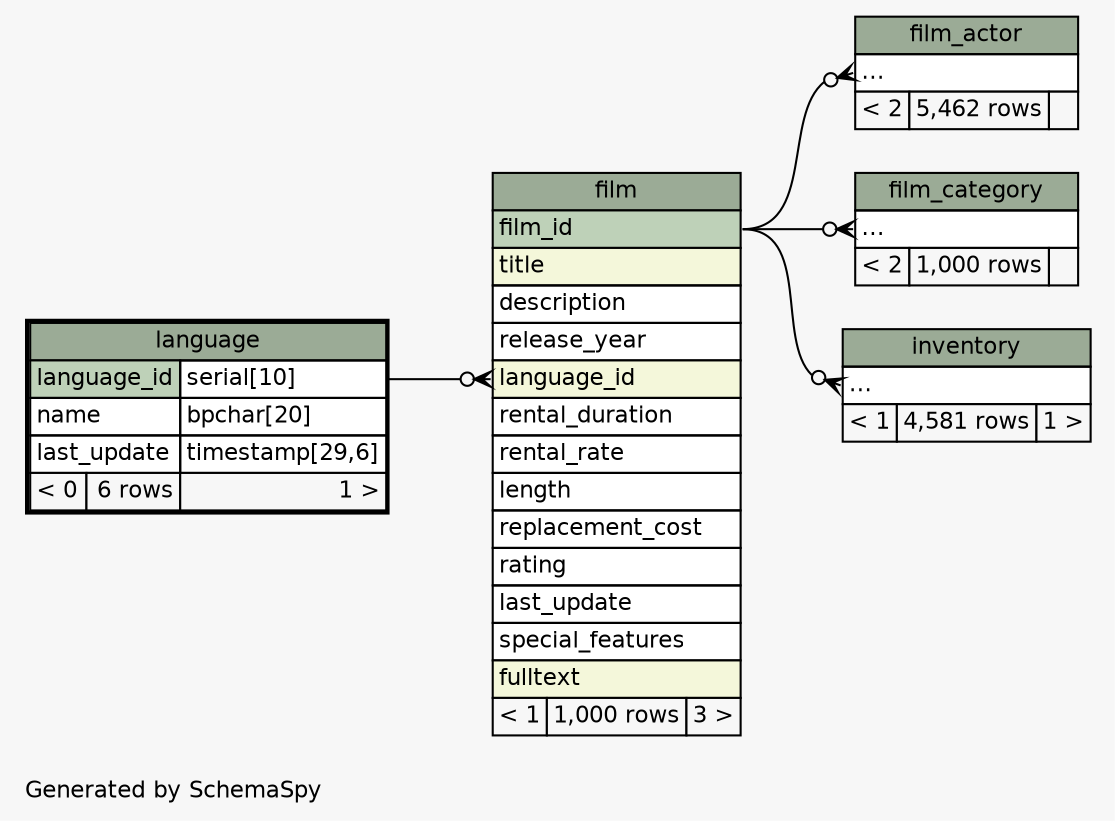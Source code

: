 // dot 2.40.1 on Linux 5.4.0-52-generic
// SchemaSpy rev 590
digraph "twoDegreesRelationshipsDiagram" {
  graph [
    rankdir="RL"
    bgcolor="#f7f7f7"
    label="\nGenerated by SchemaSpy"
    labeljust="l"
    nodesep="0.18"
    ranksep="0.46"
    fontname="Helvetica"
    fontsize="11"
  ];
  node [
    fontname="Helvetica"
    fontsize="11"
    shape="plaintext"
  ];
  edge [
    arrowsize="0.8"
  ];
  "film":"language_id":w -> "language":"language_id.type":e [arrowhead=none dir=back arrowtail=crowodot];
  "film_actor":"elipses":w -> "film":"film_id":e [arrowhead=none dir=back arrowtail=crowodot];
  "film_category":"elipses":w -> "film":"film_id":e [arrowhead=none dir=back arrowtail=crowodot];
  "inventory":"elipses":w -> "film":"film_id":e [arrowhead=none dir=back arrowtail=crowodot];
  "film" [
    label=<
    <TABLE BORDER="0" CELLBORDER="1" CELLSPACING="0" BGCOLOR="#ffffff">
      <TR><TD COLSPAN="3" BGCOLOR="#9bab96" ALIGN="CENTER">film</TD></TR>
      <TR><TD PORT="film_id" COLSPAN="3" BGCOLOR="#bed1b8" ALIGN="LEFT">film_id</TD></TR>
      <TR><TD PORT="title" COLSPAN="3" BGCOLOR="#f4f7da" ALIGN="LEFT">title</TD></TR>
      <TR><TD PORT="description" COLSPAN="3" ALIGN="LEFT">description</TD></TR>
      <TR><TD PORT="release_year" COLSPAN="3" ALIGN="LEFT">release_year</TD></TR>
      <TR><TD PORT="language_id" COLSPAN="3" BGCOLOR="#f4f7da" ALIGN="LEFT">language_id</TD></TR>
      <TR><TD PORT="rental_duration" COLSPAN="3" ALIGN="LEFT">rental_duration</TD></TR>
      <TR><TD PORT="rental_rate" COLSPAN="3" ALIGN="LEFT">rental_rate</TD></TR>
      <TR><TD PORT="length" COLSPAN="3" ALIGN="LEFT">length</TD></TR>
      <TR><TD PORT="replacement_cost" COLSPAN="3" ALIGN="LEFT">replacement_cost</TD></TR>
      <TR><TD PORT="rating" COLSPAN="3" ALIGN="LEFT">rating</TD></TR>
      <TR><TD PORT="last_update" COLSPAN="3" ALIGN="LEFT">last_update</TD></TR>
      <TR><TD PORT="special_features" COLSPAN="3" ALIGN="LEFT">special_features</TD></TR>
      <TR><TD PORT="fulltext" COLSPAN="3" BGCOLOR="#f4f7da" ALIGN="LEFT">fulltext</TD></TR>
      <TR><TD ALIGN="LEFT" BGCOLOR="#f7f7f7">&lt; 1</TD><TD ALIGN="RIGHT" BGCOLOR="#f7f7f7">1,000 rows</TD><TD ALIGN="RIGHT" BGCOLOR="#f7f7f7">3 &gt;</TD></TR>
    </TABLE>>
    URL="film.html"
    tooltip="film"
  ];
  "film_actor" [
    label=<
    <TABLE BORDER="0" CELLBORDER="1" CELLSPACING="0" BGCOLOR="#ffffff">
      <TR><TD COLSPAN="3" BGCOLOR="#9bab96" ALIGN="CENTER">film_actor</TD></TR>
      <TR><TD PORT="elipses" COLSPAN="3" ALIGN="LEFT">...</TD></TR>
      <TR><TD ALIGN="LEFT" BGCOLOR="#f7f7f7">&lt; 2</TD><TD ALIGN="RIGHT" BGCOLOR="#f7f7f7">5,462 rows</TD><TD ALIGN="RIGHT" BGCOLOR="#f7f7f7">  </TD></TR>
    </TABLE>>
    URL="film_actor.html"
    tooltip="film_actor"
  ];
  "film_category" [
    label=<
    <TABLE BORDER="0" CELLBORDER="1" CELLSPACING="0" BGCOLOR="#ffffff">
      <TR><TD COLSPAN="3" BGCOLOR="#9bab96" ALIGN="CENTER">film_category</TD></TR>
      <TR><TD PORT="elipses" COLSPAN="3" ALIGN="LEFT">...</TD></TR>
      <TR><TD ALIGN="LEFT" BGCOLOR="#f7f7f7">&lt; 2</TD><TD ALIGN="RIGHT" BGCOLOR="#f7f7f7">1,000 rows</TD><TD ALIGN="RIGHT" BGCOLOR="#f7f7f7">  </TD></TR>
    </TABLE>>
    URL="film_category.html"
    tooltip="film_category"
  ];
  "inventory" [
    label=<
    <TABLE BORDER="0" CELLBORDER="1" CELLSPACING="0" BGCOLOR="#ffffff">
      <TR><TD COLSPAN="3" BGCOLOR="#9bab96" ALIGN="CENTER">inventory</TD></TR>
      <TR><TD PORT="elipses" COLSPAN="3" ALIGN="LEFT">...</TD></TR>
      <TR><TD ALIGN="LEFT" BGCOLOR="#f7f7f7">&lt; 1</TD><TD ALIGN="RIGHT" BGCOLOR="#f7f7f7">4,581 rows</TD><TD ALIGN="RIGHT" BGCOLOR="#f7f7f7">1 &gt;</TD></TR>
    </TABLE>>
    URL="inventory.html"
    tooltip="inventory"
  ];
  "language" [
    label=<
    <TABLE BORDER="2" CELLBORDER="1" CELLSPACING="0" BGCOLOR="#ffffff">
      <TR><TD COLSPAN="3" BGCOLOR="#9bab96" ALIGN="CENTER">language</TD></TR>
      <TR><TD PORT="language_id" COLSPAN="2" BGCOLOR="#bed1b8" ALIGN="LEFT">language_id</TD><TD PORT="language_id.type" ALIGN="LEFT">serial[10]</TD></TR>
      <TR><TD PORT="name" COLSPAN="2" ALIGN="LEFT">name</TD><TD PORT="name.type" ALIGN="LEFT">bpchar[20]</TD></TR>
      <TR><TD PORT="last_update" COLSPAN="2" ALIGN="LEFT">last_update</TD><TD PORT="last_update.type" ALIGN="LEFT">timestamp[29,6]</TD></TR>
      <TR><TD ALIGN="LEFT" BGCOLOR="#f7f7f7">&lt; 0</TD><TD ALIGN="RIGHT" BGCOLOR="#f7f7f7">6 rows</TD><TD ALIGN="RIGHT" BGCOLOR="#f7f7f7">1 &gt;</TD></TR>
    </TABLE>>
    URL="language.html"
    tooltip="language"
  ];
}

